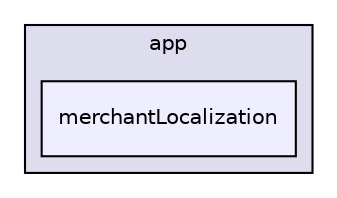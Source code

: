 digraph "Andriod/Merchant/gen/app/merchantLocalization" {
  compound=true
  node [ fontsize="10", fontname="Helvetica"];
  edge [ labelfontsize="10", labelfontname="Helvetica"];
  subgraph clusterdir_b7a9b9a645f1bd79c52ebdb2fb082fe4 {
    graph [ bgcolor="#ddddee", pencolor="black", label="app" fontname="Helvetica", fontsize="10", URL="dir_b7a9b9a645f1bd79c52ebdb2fb082fe4.html"]
  dir_eaf3a2c2f61c6e2c863b319085bfddad [shape=box, label="merchantLocalization", style="filled", fillcolor="#eeeeff", pencolor="black", URL="dir_eaf3a2c2f61c6e2c863b319085bfddad.html"];
  }
}
